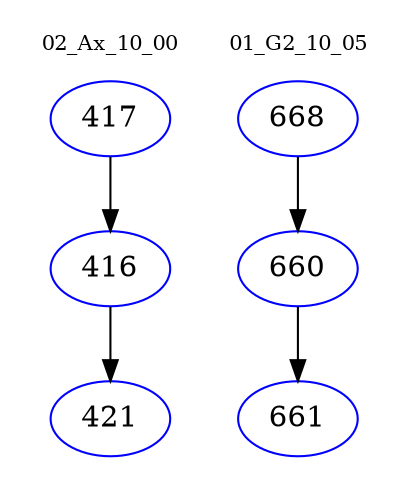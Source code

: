 digraph{
subgraph cluster_0 {
color = white
label = "02_Ax_10_00";
fontsize=10;
T0_417 [label="417", color="blue"]
T0_417 -> T0_416 [color="black"]
T0_416 [label="416", color="blue"]
T0_416 -> T0_421 [color="black"]
T0_421 [label="421", color="blue"]
}
subgraph cluster_1 {
color = white
label = "01_G2_10_05";
fontsize=10;
T1_668 [label="668", color="blue"]
T1_668 -> T1_660 [color="black"]
T1_660 [label="660", color="blue"]
T1_660 -> T1_661 [color="black"]
T1_661 [label="661", color="blue"]
}
}
